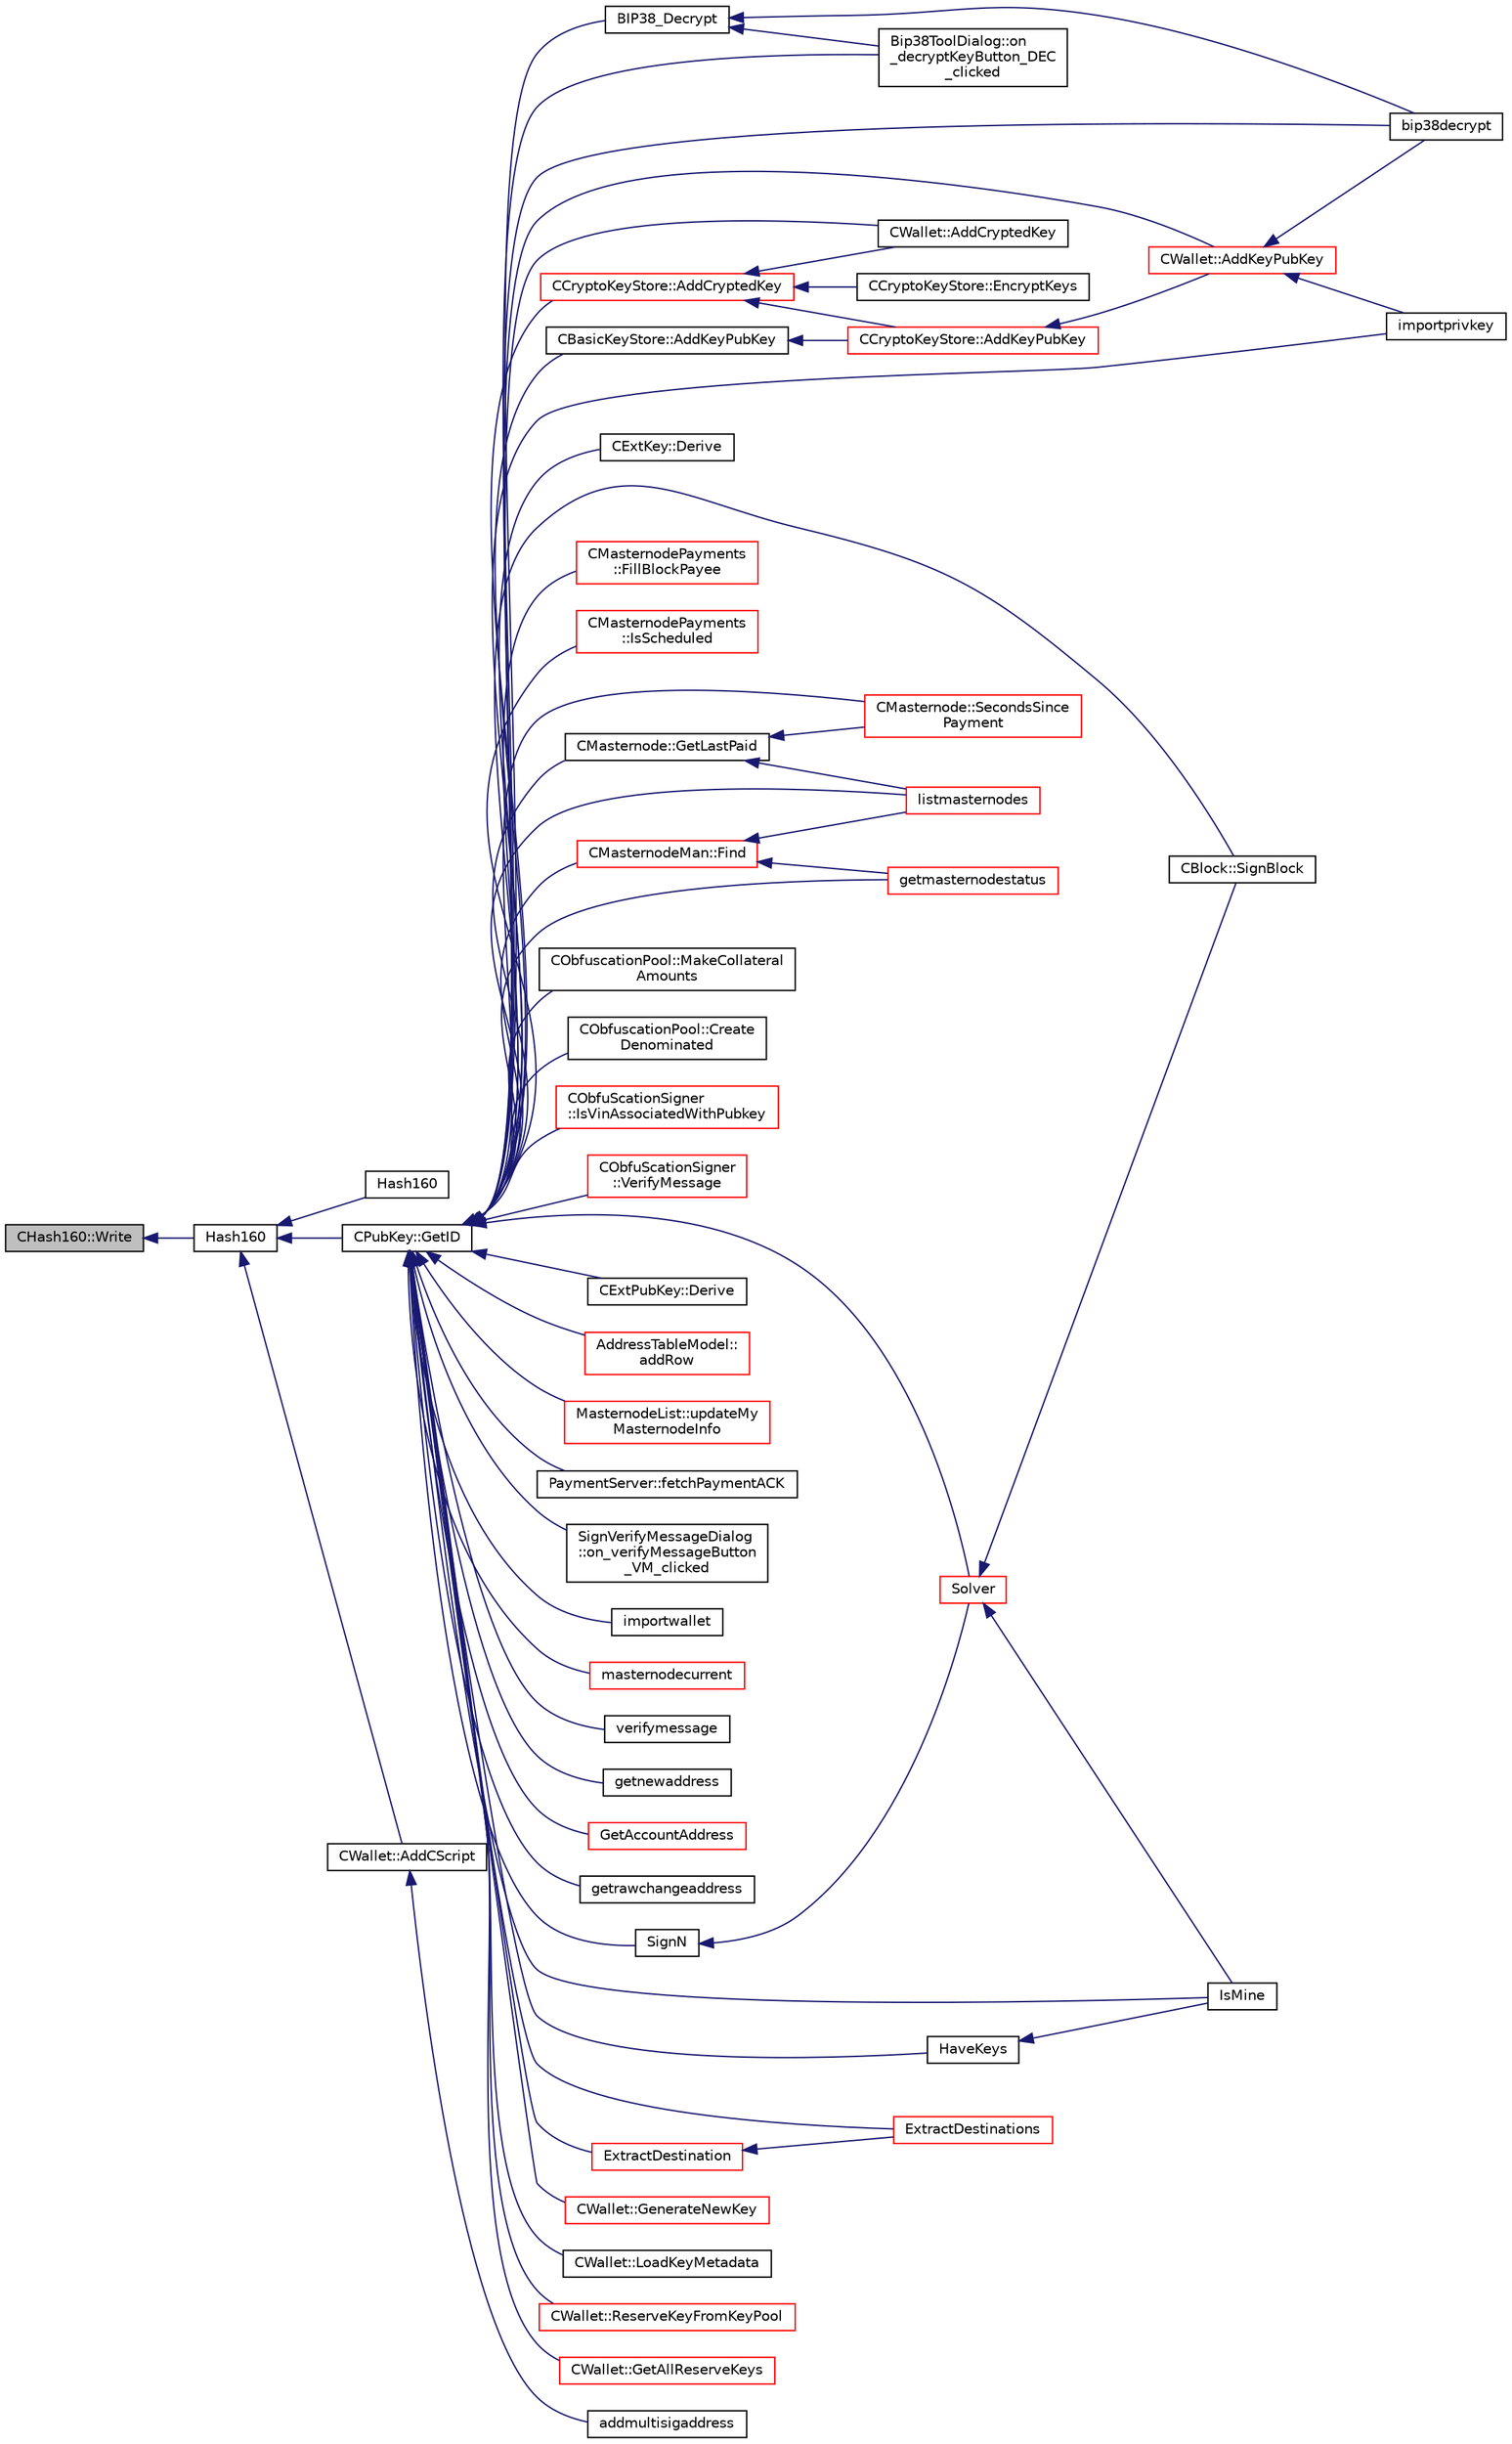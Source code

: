 digraph "CHash160::Write"
{
  edge [fontname="Helvetica",fontsize="10",labelfontname="Helvetica",labelfontsize="10"];
  node [fontname="Helvetica",fontsize="10",shape=record];
  rankdir="LR";
  Node228 [label="CHash160::Write",height=0.2,width=0.4,color="black", fillcolor="grey75", style="filled", fontcolor="black"];
  Node228 -> Node229 [dir="back",color="midnightblue",fontsize="10",style="solid",fontname="Helvetica"];
  Node229 [label="Hash160",height=0.2,width=0.4,color="black", fillcolor="white", style="filled",URL="$hash_8h.html#a4490f70ddae16e9e48460a0416a48a6b",tooltip="Compute the 160-bit hash an object. "];
  Node229 -> Node230 [dir="back",color="midnightblue",fontsize="10",style="solid",fontname="Helvetica"];
  Node230 [label="Hash160",height=0.2,width=0.4,color="black", fillcolor="white", style="filled",URL="$hash_8h.html#a78eccd4352c5377b614ad3f5a1b5b223",tooltip="Compute the 160-bit hash of a vector. "];
  Node229 -> Node231 [dir="back",color="midnightblue",fontsize="10",style="solid",fontname="Helvetica"];
  Node231 [label="CPubKey::GetID",height=0.2,width=0.4,color="black", fillcolor="white", style="filled",URL="$class_c_pub_key.html#a2675f7e6f72eff68e7a5227289feb021",tooltip="Get the KeyID of this public key (hash of its serialization) "];
  Node231 -> Node232 [dir="back",color="midnightblue",fontsize="10",style="solid",fontname="Helvetica"];
  Node232 [label="BIP38_Decrypt",height=0.2,width=0.4,color="black", fillcolor="white", style="filled",URL="$bip38_8h.html#a3a8abd78d8750c4c7622d7acd3815743"];
  Node232 -> Node233 [dir="back",color="midnightblue",fontsize="10",style="solid",fontname="Helvetica"];
  Node233 [label="Bip38ToolDialog::on\l_decryptKeyButton_DEC\l_clicked",height=0.2,width=0.4,color="black", fillcolor="white", style="filled",URL="$class_bip38_tool_dialog.html#a7675f3df0cc4dc22a100052a5b099191"];
  Node232 -> Node234 [dir="back",color="midnightblue",fontsize="10",style="solid",fontname="Helvetica"];
  Node234 [label="bip38decrypt",height=0.2,width=0.4,color="black", fillcolor="white", style="filled",URL="$rpcdump_8cpp.html#a64a0e2e87f6d741efd662ac94080159d"];
  Node231 -> Node235 [dir="back",color="midnightblue",fontsize="10",style="solid",fontname="Helvetica"];
  Node235 [label="CCryptoKeyStore::AddCryptedKey",height=0.2,width=0.4,color="red", fillcolor="white", style="filled",URL="$class_c_crypto_key_store.html#a9f4d2df95008205b2b9784c5f0e8e12b"];
  Node235 -> Node236 [dir="back",color="midnightblue",fontsize="10",style="solid",fontname="Helvetica"];
  Node236 [label="CCryptoKeyStore::AddKeyPubKey",height=0.2,width=0.4,color="red", fillcolor="white", style="filled",URL="$class_c_crypto_key_store.html#a340109b8673267676a34664a76ed3274",tooltip="Add a key to the store. "];
  Node236 -> Node237 [dir="back",color="midnightblue",fontsize="10",style="solid",fontname="Helvetica"];
  Node237 [label="CWallet::AddKeyPubKey",height=0.2,width=0.4,color="red", fillcolor="white", style="filled",URL="$group__map_wallet.html#ga3240da36cd717146296969227a3e0bd5",tooltip="Adds a key to the store, and saves it to disk. "];
  Node237 -> Node239 [dir="back",color="midnightblue",fontsize="10",style="solid",fontname="Helvetica"];
  Node239 [label="importprivkey",height=0.2,width=0.4,color="black", fillcolor="white", style="filled",URL="$rpcdump_8cpp.html#a3a6fdb974fce01220a895393d444e981"];
  Node237 -> Node234 [dir="back",color="midnightblue",fontsize="10",style="solid",fontname="Helvetica"];
  Node235 -> Node241 [dir="back",color="midnightblue",fontsize="10",style="solid",fontname="Helvetica"];
  Node241 [label="CCryptoKeyStore::EncryptKeys",height=0.2,width=0.4,color="black", fillcolor="white", style="filled",URL="$class_c_crypto_key_store.html#a8c0f6b63fb04193df16243c4459b7c61",tooltip="will encrypt previously unencrypted keys "];
  Node235 -> Node242 [dir="back",color="midnightblue",fontsize="10",style="solid",fontname="Helvetica"];
  Node242 [label="CWallet::AddCryptedKey",height=0.2,width=0.4,color="black", fillcolor="white", style="filled",URL="$group__map_wallet.html#ga3e90096a903d49cd751f05fcdb7692ce",tooltip="Adds an encrypted key to the store, and saves it to disk. "];
  Node231 -> Node244 [dir="back",color="midnightblue",fontsize="10",style="solid",fontname="Helvetica"];
  Node244 [label="CExtKey::Derive",height=0.2,width=0.4,color="black", fillcolor="white", style="filled",URL="$struct_c_ext_key.html#a589df63664c6d12bfe071b747a245b1d"];
  Node231 -> Node245 [dir="back",color="midnightblue",fontsize="10",style="solid",fontname="Helvetica"];
  Node245 [label="CBasicKeyStore::AddKeyPubKey",height=0.2,width=0.4,color="black", fillcolor="white", style="filled",URL="$class_c_basic_key_store.html#acc2e33f319de88e88f86b0dc79bdcb65",tooltip="Add a key to the store. "];
  Node245 -> Node236 [dir="back",color="midnightblue",fontsize="10",style="solid",fontname="Helvetica"];
  Node231 -> Node246 [dir="back",color="midnightblue",fontsize="10",style="solid",fontname="Helvetica"];
  Node246 [label="CMasternodePayments\l::FillBlockPayee",height=0.2,width=0.4,color="red", fillcolor="white", style="filled",URL="$class_c_masternode_payments.html#a459bf2e3a7e56743663026fd8f6d768d"];
  Node231 -> Node248 [dir="back",color="midnightblue",fontsize="10",style="solid",fontname="Helvetica"];
  Node248 [label="CMasternodePayments\l::IsScheduled",height=0.2,width=0.4,color="red", fillcolor="white", style="filled",URL="$class_c_masternode_payments.html#ae7b481b02b86b14946497bb21e375f1a"];
  Node231 -> Node252 [dir="back",color="midnightblue",fontsize="10",style="solid",fontname="Helvetica"];
  Node252 [label="CMasternode::SecondsSince\lPayment",height=0.2,width=0.4,color="red", fillcolor="white", style="filled",URL="$class_c_masternode.html#a7579b584c45fe164b39a3adc15f1ebe9"];
  Node231 -> Node253 [dir="back",color="midnightblue",fontsize="10",style="solid",fontname="Helvetica"];
  Node253 [label="CMasternode::GetLastPaid",height=0.2,width=0.4,color="black", fillcolor="white", style="filled",URL="$class_c_masternode.html#a303e8288ffe803c68d8cc31224a35cdd"];
  Node253 -> Node252 [dir="back",color="midnightblue",fontsize="10",style="solid",fontname="Helvetica"];
  Node253 -> Node254 [dir="back",color="midnightblue",fontsize="10",style="solid",fontname="Helvetica"];
  Node254 [label="listmasternodes",height=0.2,width=0.4,color="red", fillcolor="white", style="filled",URL="$rpcmasternode_8cpp.html#a7670cc32a8bffbd99760becd8d33357a"];
  Node231 -> Node255 [dir="back",color="midnightblue",fontsize="10",style="solid",fontname="Helvetica"];
  Node255 [label="CMasternodeMan::Find",height=0.2,width=0.4,color="red", fillcolor="white", style="filled",URL="$class_c_masternode_man.html#a3d34836c6992d29c485ba94a0c1e0ae6",tooltip="Find an entry. "];
  Node255 -> Node254 [dir="back",color="midnightblue",fontsize="10",style="solid",fontname="Helvetica"];
  Node255 -> Node286 [dir="back",color="midnightblue",fontsize="10",style="solid",fontname="Helvetica"];
  Node286 [label="getmasternodestatus",height=0.2,width=0.4,color="red", fillcolor="white", style="filled",URL="$rpcmasternode_8cpp.html#abef23ff79746db353d81f356e3fe938e"];
  Node231 -> Node288 [dir="back",color="midnightblue",fontsize="10",style="solid",fontname="Helvetica"];
  Node288 [label="CObfuscationPool::MakeCollateral\lAmounts",height=0.2,width=0.4,color="black", fillcolor="white", style="filled",URL="$class_c_obfuscation_pool.html#a7496f4e868d633d45b9c92af0cc56ac5",tooltip="Split up large inputs or make fee sized inputs. "];
  Node231 -> Node289 [dir="back",color="midnightblue",fontsize="10",style="solid",fontname="Helvetica"];
  Node289 [label="CObfuscationPool::Create\lDenominated",height=0.2,width=0.4,color="black", fillcolor="white", style="filled",URL="$class_c_obfuscation_pool.html#a95e6023ca617da294132311b30179c55"];
  Node231 -> Node290 [dir="back",color="midnightblue",fontsize="10",style="solid",fontname="Helvetica"];
  Node290 [label="CObfuScationSigner\l::IsVinAssociatedWithPubkey",height=0.2,width=0.4,color="red", fillcolor="white", style="filled",URL="$class_c_obfu_scation_signer.html#ae52356535949db63ac24a3815c0ca117",tooltip="Is the inputs associated with this public key? (and there is 10000 DIV - checking if valid masternode..."];
  Node231 -> Node292 [dir="back",color="midnightblue",fontsize="10",style="solid",fontname="Helvetica"];
  Node292 [label="CObfuScationSigner\l::VerifyMessage",height=0.2,width=0.4,color="red", fillcolor="white", style="filled",URL="$class_c_obfu_scation_signer.html#aaf770086b8defa6568da76bee8fb5269",tooltip="Verify the message, returns true if succcessful. "];
  Node231 -> Node307 [dir="back",color="midnightblue",fontsize="10",style="solid",fontname="Helvetica"];
  Node307 [label="CBlock::SignBlock",height=0.2,width=0.4,color="black", fillcolor="white", style="filled",URL="$class_c_block.html#a9bb6e84becb89ae53a2251d28732420c"];
  Node231 -> Node308 [dir="back",color="midnightblue",fontsize="10",style="solid",fontname="Helvetica"];
  Node308 [label="CExtPubKey::Derive",height=0.2,width=0.4,color="black", fillcolor="white", style="filled",URL="$struct_c_ext_pub_key.html#a2dae8fcc00b9617589dd0b1444f95ec8"];
  Node231 -> Node309 [dir="back",color="midnightblue",fontsize="10",style="solid",fontname="Helvetica"];
  Node309 [label="AddressTableModel::\laddRow",height=0.2,width=0.4,color="red", fillcolor="white", style="filled",URL="$class_address_table_model.html#aa72edd2a093a6e9318639d69d3a23488"];
  Node231 -> Node233 [dir="back",color="midnightblue",fontsize="10",style="solid",fontname="Helvetica"];
  Node231 -> Node314 [dir="back",color="midnightblue",fontsize="10",style="solid",fontname="Helvetica"];
  Node314 [label="MasternodeList::updateMy\lMasternodeInfo",height=0.2,width=0.4,color="red", fillcolor="white", style="filled",URL="$class_masternode_list.html#aab24be7fcf713ad32d557e163cbd3d8d"];
  Node231 -> Node315 [dir="back",color="midnightblue",fontsize="10",style="solid",fontname="Helvetica"];
  Node315 [label="PaymentServer::fetchPaymentACK",height=0.2,width=0.4,color="black", fillcolor="white", style="filled",URL="$class_payment_server.html#ab846f9e8778e5cc878b644133e8628f1"];
  Node231 -> Node316 [dir="back",color="midnightblue",fontsize="10",style="solid",fontname="Helvetica"];
  Node316 [label="SignVerifyMessageDialog\l::on_verifyMessageButton\l_VM_clicked",height=0.2,width=0.4,color="black", fillcolor="white", style="filled",URL="$class_sign_verify_message_dialog.html#ae37dec200b27f23c409221511447ae1e"];
  Node231 -> Node239 [dir="back",color="midnightblue",fontsize="10",style="solid",fontname="Helvetica"];
  Node231 -> Node317 [dir="back",color="midnightblue",fontsize="10",style="solid",fontname="Helvetica"];
  Node317 [label="importwallet",height=0.2,width=0.4,color="black", fillcolor="white", style="filled",URL="$rpcdump_8cpp.html#a2566d5c9dd1938b74e70398cdb3ac5c1"];
  Node231 -> Node234 [dir="back",color="midnightblue",fontsize="10",style="solid",fontname="Helvetica"];
  Node231 -> Node254 [dir="back",color="midnightblue",fontsize="10",style="solid",fontname="Helvetica"];
  Node231 -> Node318 [dir="back",color="midnightblue",fontsize="10",style="solid",fontname="Helvetica"];
  Node318 [label="masternodecurrent",height=0.2,width=0.4,color="red", fillcolor="white", style="filled",URL="$rpcmasternode_8cpp.html#a12991e9d740341923f120e5be868ac1b"];
  Node231 -> Node286 [dir="back",color="midnightblue",fontsize="10",style="solid",fontname="Helvetica"];
  Node231 -> Node319 [dir="back",color="midnightblue",fontsize="10",style="solid",fontname="Helvetica"];
  Node319 [label="verifymessage",height=0.2,width=0.4,color="black", fillcolor="white", style="filled",URL="$rpcmisc_8cpp.html#ad8fce781dfd9dfd4866bba2a4589141a"];
  Node231 -> Node320 [dir="back",color="midnightblue",fontsize="10",style="solid",fontname="Helvetica"];
  Node320 [label="getnewaddress",height=0.2,width=0.4,color="black", fillcolor="white", style="filled",URL="$rpcwallet_8cpp.html#aead824d845d670fbd8f187ebd4f9a535"];
  Node231 -> Node321 [dir="back",color="midnightblue",fontsize="10",style="solid",fontname="Helvetica"];
  Node321 [label="GetAccountAddress",height=0.2,width=0.4,color="red", fillcolor="white", style="filled",URL="$rpcwallet_8cpp.html#aa3d9baf7a6fc6c9f0a08ec861ca52f59"];
  Node231 -> Node324 [dir="back",color="midnightblue",fontsize="10",style="solid",fontname="Helvetica"];
  Node324 [label="getrawchangeaddress",height=0.2,width=0.4,color="black", fillcolor="white", style="filled",URL="$rpcwallet_8cpp.html#ae71809202b4dcc13d2034c5c72af34da"];
  Node231 -> Node325 [dir="back",color="midnightblue",fontsize="10",style="solid",fontname="Helvetica"];
  Node325 [label="SignN",height=0.2,width=0.4,color="black", fillcolor="white", style="filled",URL="$sign_8cpp.html#a2230b054e152c344e60125bf7f994473"];
  Node325 -> Node326 [dir="back",color="midnightblue",fontsize="10",style="solid",fontname="Helvetica"];
  Node326 [label="Solver",height=0.2,width=0.4,color="red", fillcolor="white", style="filled",URL="$sign_8cpp.html#a8e31b29d5a654a570c493f7aa9c3abd9",tooltip="Sign scriptPubKey with private keys stored in keystore, given transaction hash and hash type..."];
  Node326 -> Node307 [dir="back",color="midnightblue",fontsize="10",style="solid",fontname="Helvetica"];
  Node326 -> Node336 [dir="back",color="midnightblue",fontsize="10",style="solid",fontname="Helvetica"];
  Node336 [label="IsMine",height=0.2,width=0.4,color="black", fillcolor="white", style="filled",URL="$wallet__ismine_8h.html#ae1531a999ac1bfa59d70cfc984f1266b"];
  Node231 -> Node326 [dir="back",color="midnightblue",fontsize="10",style="solid",fontname="Helvetica"];
  Node231 -> Node337 [dir="back",color="midnightblue",fontsize="10",style="solid",fontname="Helvetica"];
  Node337 [label="ExtractDestination",height=0.2,width=0.4,color="red", fillcolor="white", style="filled",URL="$standard_8h.html#a951f7e601746ae076afdf3169ecca2fc"];
  Node337 -> Node404 [dir="back",color="midnightblue",fontsize="10",style="solid",fontname="Helvetica"];
  Node404 [label="ExtractDestinations",height=0.2,width=0.4,color="red", fillcolor="white", style="filled",URL="$standard_8h.html#a49e36ddce090cc66aba405c0755c8be7"];
  Node231 -> Node404 [dir="back",color="midnightblue",fontsize="10",style="solid",fontname="Helvetica"];
  Node231 -> Node433 [dir="back",color="midnightblue",fontsize="10",style="solid",fontname="Helvetica"];
  Node433 [label="CWallet::GenerateNewKey",height=0.2,width=0.4,color="red", fillcolor="white", style="filled",URL="$group__map_wallet.html#ga061fe7f54f80ec40f856b3e6365c2f4a"];
  Node231 -> Node237 [dir="back",color="midnightblue",fontsize="10",style="solid",fontname="Helvetica"];
  Node231 -> Node242 [dir="back",color="midnightblue",fontsize="10",style="solid",fontname="Helvetica"];
  Node231 -> Node443 [dir="back",color="midnightblue",fontsize="10",style="solid",fontname="Helvetica"];
  Node443 [label="CWallet::LoadKeyMetadata",height=0.2,width=0.4,color="black", fillcolor="white", style="filled",URL="$group__map_wallet.html#ga21e6580474514f838dfe1446890085a4",tooltip="Load metadata (used by LoadWallet) "];
  Node231 -> Node438 [dir="back",color="midnightblue",fontsize="10",style="solid",fontname="Helvetica"];
  Node438 [label="CWallet::ReserveKeyFromKeyPool",height=0.2,width=0.4,color="red", fillcolor="white", style="filled",URL="$group___actions.html#ga9921854840668a1856998f041177dd2b"];
  Node231 -> Node444 [dir="back",color="midnightblue",fontsize="10",style="solid",fontname="Helvetica"];
  Node444 [label="CWallet::GetAllReserveKeys",height=0.2,width=0.4,color="red", fillcolor="white", style="filled",URL="$group___actions.html#gaa182f6de943295062748ab42e64c9203"];
  Node231 -> Node445 [dir="back",color="midnightblue",fontsize="10",style="solid",fontname="Helvetica"];
  Node445 [label="HaveKeys",height=0.2,width=0.4,color="black", fillcolor="white", style="filled",URL="$wallet__ismine_8cpp.html#a825478fbb9e96130529467ab5e16047e"];
  Node445 -> Node336 [dir="back",color="midnightblue",fontsize="10",style="solid",fontname="Helvetica"];
  Node231 -> Node336 [dir="back",color="midnightblue",fontsize="10",style="solid",fontname="Helvetica"];
  Node229 -> Node446 [dir="back",color="midnightblue",fontsize="10",style="solid",fontname="Helvetica"];
  Node446 [label="CWallet::AddCScript",height=0.2,width=0.4,color="black", fillcolor="white", style="filled",URL="$group__map_wallet.html#gad7edacad1c926bc4b7fe0dc1be95ce31",tooltip="Support for BIP 0013 : see https://github.com/bitcoin/bips/blob/master/bip-0013.mediawiki. "];
  Node446 -> Node447 [dir="back",color="midnightblue",fontsize="10",style="solid",fontname="Helvetica"];
  Node447 [label="addmultisigaddress",height=0.2,width=0.4,color="black", fillcolor="white", style="filled",URL="$rpcwallet_8cpp.html#a01e8a83cbd4209f10c71719383d7ca2d"];
}
